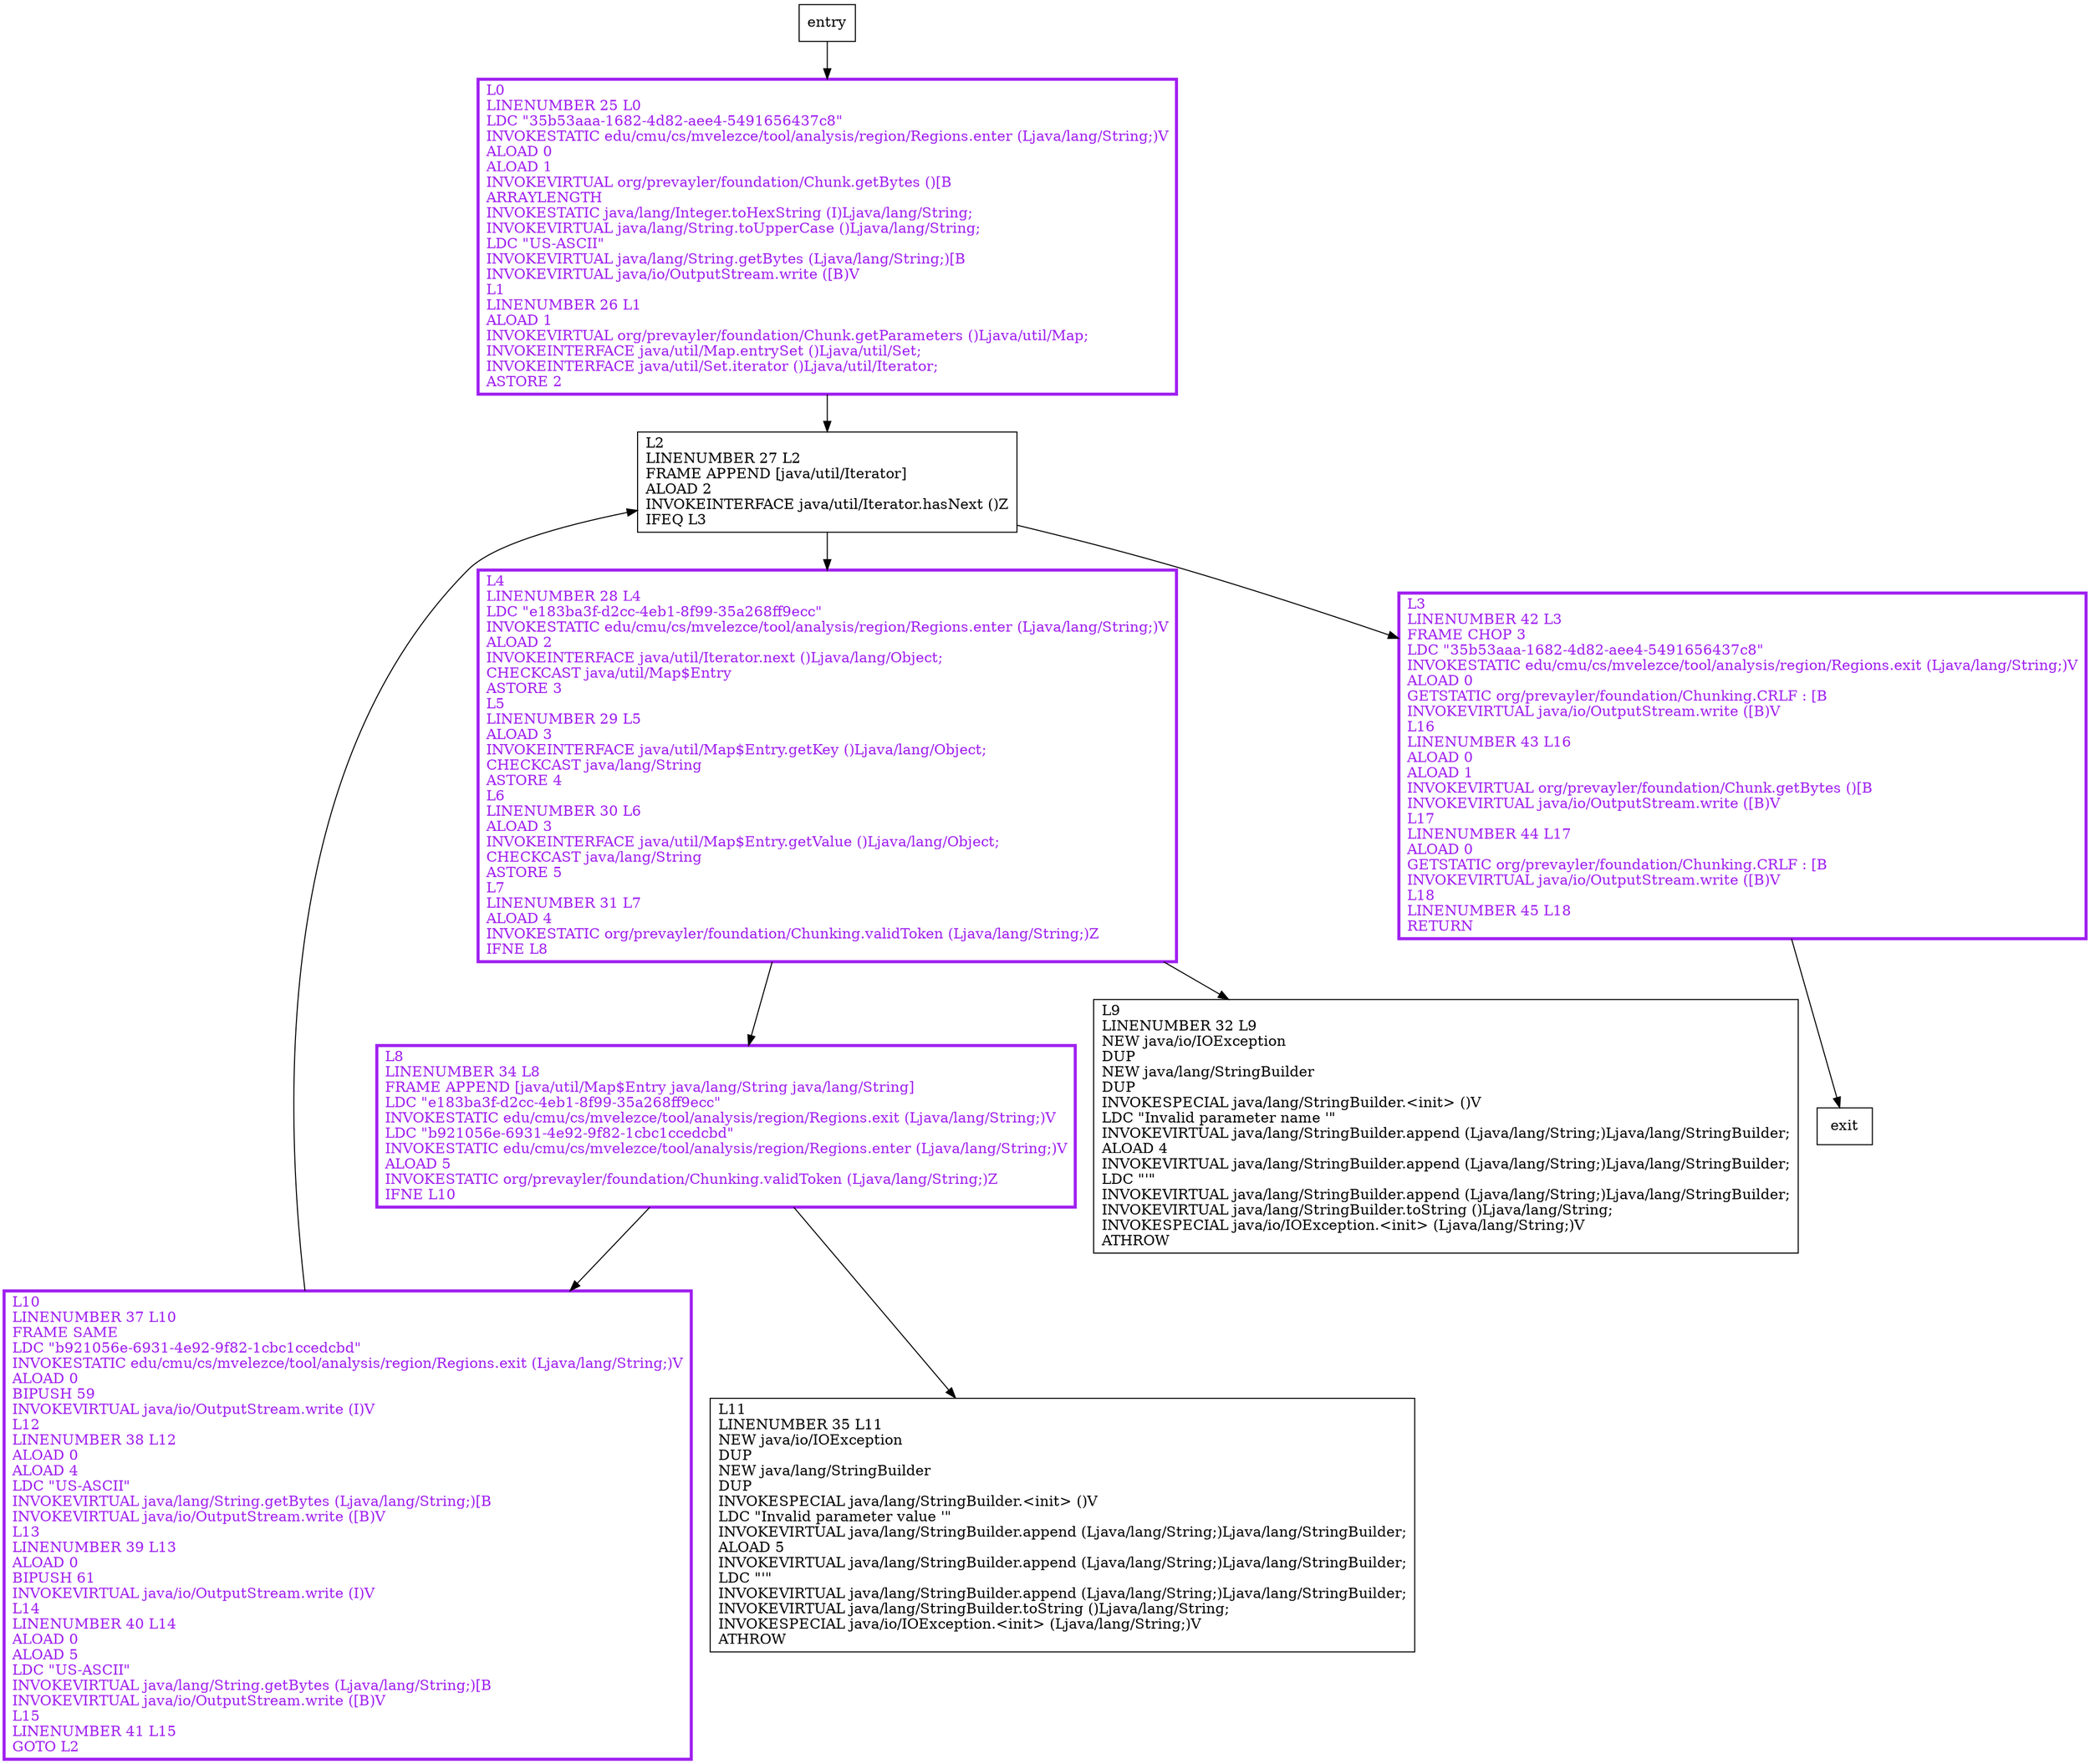 digraph writeChunk {
node [shape=record];
1836765429 [label="L0\lLINENUMBER 25 L0\lLDC \"35b53aaa-1682-4d82-aee4-5491656437c8\"\lINVOKESTATIC edu/cmu/cs/mvelezce/tool/analysis/region/Regions.enter (Ljava/lang/String;)V\lALOAD 0\lALOAD 1\lINVOKEVIRTUAL org/prevayler/foundation/Chunk.getBytes ()[B\lARRAYLENGTH\lINVOKESTATIC java/lang/Integer.toHexString (I)Ljava/lang/String;\lINVOKEVIRTUAL java/lang/String.toUpperCase ()Ljava/lang/String;\lLDC \"US-ASCII\"\lINVOKEVIRTUAL java/lang/String.getBytes (Ljava/lang/String;)[B\lINVOKEVIRTUAL java/io/OutputStream.write ([B)V\lL1\lLINENUMBER 26 L1\lALOAD 1\lINVOKEVIRTUAL org/prevayler/foundation/Chunk.getParameters ()Ljava/util/Map;\lINVOKEINTERFACE java/util/Map.entrySet ()Ljava/util/Set;\lINVOKEINTERFACE java/util/Set.iterator ()Ljava/util/Iterator;\lASTORE 2\l"];
1745904086 [label="L8\lLINENUMBER 34 L8\lFRAME APPEND [java/util/Map$Entry java/lang/String java/lang/String]\lLDC \"e183ba3f-d2cc-4eb1-8f99-35a268ff9ecc\"\lINVOKESTATIC edu/cmu/cs/mvelezce/tool/analysis/region/Regions.exit (Ljava/lang/String;)V\lLDC \"b921056e-6931-4e92-9f82-1cbc1ccedcbd\"\lINVOKESTATIC edu/cmu/cs/mvelezce/tool/analysis/region/Regions.enter (Ljava/lang/String;)V\lALOAD 5\lINVOKESTATIC org/prevayler/foundation/Chunking.validToken (Ljava/lang/String;)Z\lIFNE L10\l"];
77215921 [label="L4\lLINENUMBER 28 L4\lLDC \"e183ba3f-d2cc-4eb1-8f99-35a268ff9ecc\"\lINVOKESTATIC edu/cmu/cs/mvelezce/tool/analysis/region/Regions.enter (Ljava/lang/String;)V\lALOAD 2\lINVOKEINTERFACE java/util/Iterator.next ()Ljava/lang/Object;\lCHECKCAST java/util/Map$Entry\lASTORE 3\lL5\lLINENUMBER 29 L5\lALOAD 3\lINVOKEINTERFACE java/util/Map$Entry.getKey ()Ljava/lang/Object;\lCHECKCAST java/lang/String\lASTORE 4\lL6\lLINENUMBER 30 L6\lALOAD 3\lINVOKEINTERFACE java/util/Map$Entry.getValue ()Ljava/lang/Object;\lCHECKCAST java/lang/String\lASTORE 5\lL7\lLINENUMBER 31 L7\lALOAD 4\lINVOKESTATIC org/prevayler/foundation/Chunking.validToken (Ljava/lang/String;)Z\lIFNE L8\l"];
1406593369 [label="L9\lLINENUMBER 32 L9\lNEW java/io/IOException\lDUP\lNEW java/lang/StringBuilder\lDUP\lINVOKESPECIAL java/lang/StringBuilder.\<init\> ()V\lLDC \"Invalid parameter name '\"\lINVOKEVIRTUAL java/lang/StringBuilder.append (Ljava/lang/String;)Ljava/lang/StringBuilder;\lALOAD 4\lINVOKEVIRTUAL java/lang/StringBuilder.append (Ljava/lang/String;)Ljava/lang/StringBuilder;\lLDC \"'\"\lINVOKEVIRTUAL java/lang/StringBuilder.append (Ljava/lang/String;)Ljava/lang/StringBuilder;\lINVOKEVIRTUAL java/lang/StringBuilder.toString ()Ljava/lang/String;\lINVOKESPECIAL java/io/IOException.\<init\> (Ljava/lang/String;)V\lATHROW\l"];
1018094504 [label="L10\lLINENUMBER 37 L10\lFRAME SAME\lLDC \"b921056e-6931-4e92-9f82-1cbc1ccedcbd\"\lINVOKESTATIC edu/cmu/cs/mvelezce/tool/analysis/region/Regions.exit (Ljava/lang/String;)V\lALOAD 0\lBIPUSH 59\lINVOKEVIRTUAL java/io/OutputStream.write (I)V\lL12\lLINENUMBER 38 L12\lALOAD 0\lALOAD 4\lLDC \"US-ASCII\"\lINVOKEVIRTUAL java/lang/String.getBytes (Ljava/lang/String;)[B\lINVOKEVIRTUAL java/io/OutputStream.write ([B)V\lL13\lLINENUMBER 39 L13\lALOAD 0\lBIPUSH 61\lINVOKEVIRTUAL java/io/OutputStream.write (I)V\lL14\lLINENUMBER 40 L14\lALOAD 0\lALOAD 5\lLDC \"US-ASCII\"\lINVOKEVIRTUAL java/lang/String.getBytes (Ljava/lang/String;)[B\lINVOKEVIRTUAL java/io/OutputStream.write ([B)V\lL15\lLINENUMBER 41 L15\lGOTO L2\l"];
38914319 [label="L2\lLINENUMBER 27 L2\lFRAME APPEND [java/util/Iterator]\lALOAD 2\lINVOKEINTERFACE java/util/Iterator.hasNext ()Z\lIFEQ L3\l"];
816576412 [label="L3\lLINENUMBER 42 L3\lFRAME CHOP 3\lLDC \"35b53aaa-1682-4d82-aee4-5491656437c8\"\lINVOKESTATIC edu/cmu/cs/mvelezce/tool/analysis/region/Regions.exit (Ljava/lang/String;)V\lALOAD 0\lGETSTATIC org/prevayler/foundation/Chunking.CRLF : [B\lINVOKEVIRTUAL java/io/OutputStream.write ([B)V\lL16\lLINENUMBER 43 L16\lALOAD 0\lALOAD 1\lINVOKEVIRTUAL org/prevayler/foundation/Chunk.getBytes ()[B\lINVOKEVIRTUAL java/io/OutputStream.write ([B)V\lL17\lLINENUMBER 44 L17\lALOAD 0\lGETSTATIC org/prevayler/foundation/Chunking.CRLF : [B\lINVOKEVIRTUAL java/io/OutputStream.write ([B)V\lL18\lLINENUMBER 45 L18\lRETURN\l"];
1772358460 [label="L11\lLINENUMBER 35 L11\lNEW java/io/IOException\lDUP\lNEW java/lang/StringBuilder\lDUP\lINVOKESPECIAL java/lang/StringBuilder.\<init\> ()V\lLDC \"Invalid parameter value '\"\lINVOKEVIRTUAL java/lang/StringBuilder.append (Ljava/lang/String;)Ljava/lang/StringBuilder;\lALOAD 5\lINVOKEVIRTUAL java/lang/StringBuilder.append (Ljava/lang/String;)Ljava/lang/StringBuilder;\lLDC \"'\"\lINVOKEVIRTUAL java/lang/StringBuilder.append (Ljava/lang/String;)Ljava/lang/StringBuilder;\lINVOKEVIRTUAL java/lang/StringBuilder.toString ()Ljava/lang/String;\lINVOKESPECIAL java/io/IOException.\<init\> (Ljava/lang/String;)V\lATHROW\l"];
entry;
exit;
1836765429 -> 38914319;
entry -> 1836765429;
1745904086 -> 1018094504;
1745904086 -> 1772358460;
77215921 -> 1745904086;
77215921 -> 1406593369;
1018094504 -> 38914319;
38914319 -> 77215921;
38914319 -> 816576412;
816576412 -> exit;
1836765429[fontcolor="purple", penwidth=3, color="purple"];
1745904086[fontcolor="purple", penwidth=3, color="purple"];
77215921[fontcolor="purple", penwidth=3, color="purple"];
1018094504[fontcolor="purple", penwidth=3, color="purple"];
816576412[fontcolor="purple", penwidth=3, color="purple"];
}
